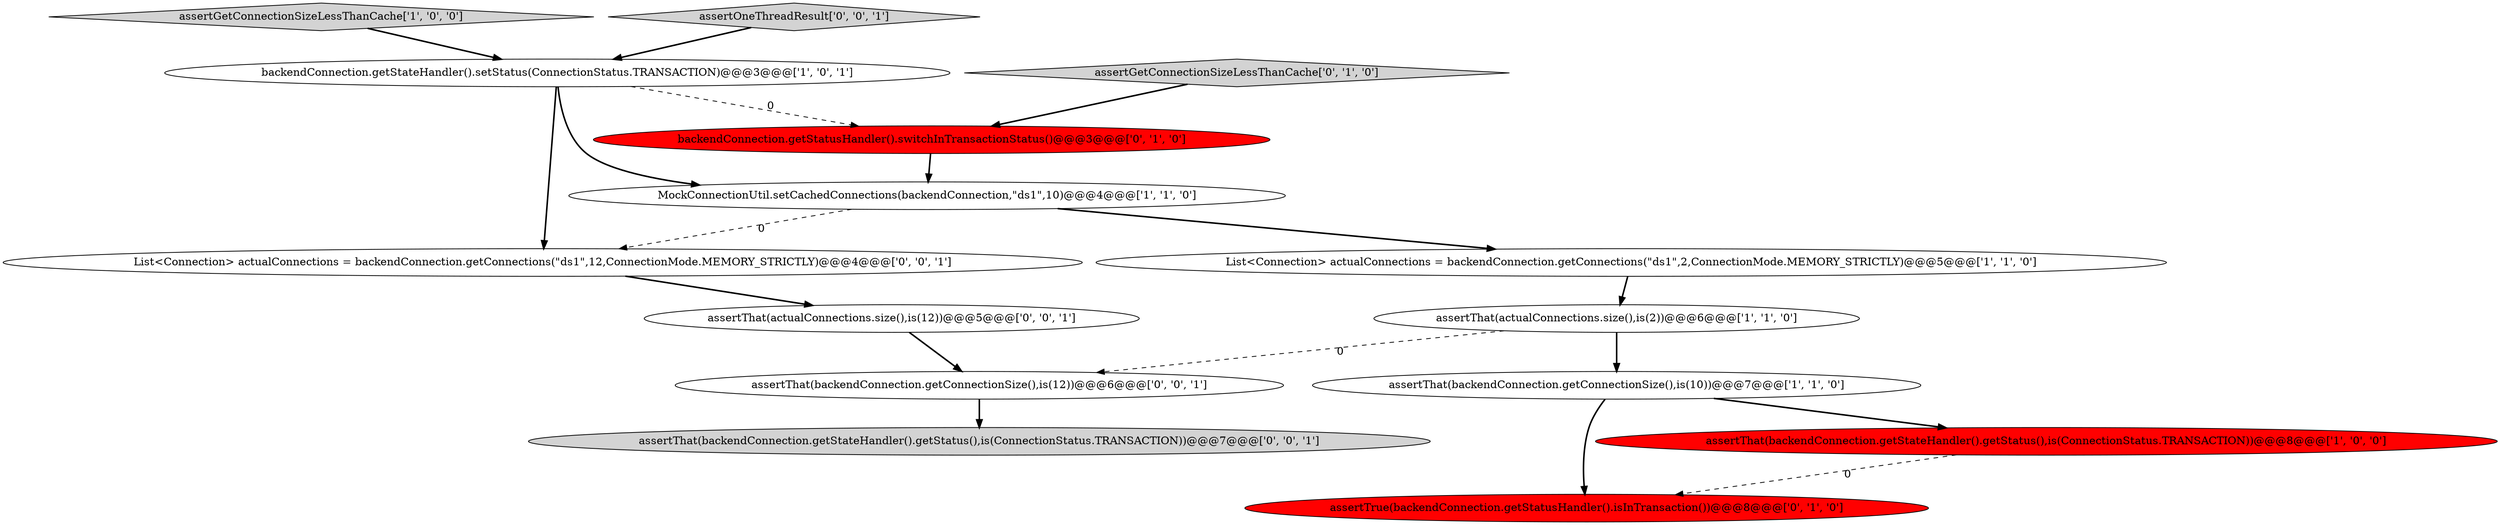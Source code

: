 digraph {
0 [style = filled, label = "List<Connection> actualConnections = backendConnection.getConnections(\"ds1\",2,ConnectionMode.MEMORY_STRICTLY)@@@5@@@['1', '1', '0']", fillcolor = white, shape = ellipse image = "AAA0AAABBB1BBB"];
8 [style = filled, label = "backendConnection.getStatusHandler().switchInTransactionStatus()@@@3@@@['0', '1', '0']", fillcolor = red, shape = ellipse image = "AAA1AAABBB2BBB"];
9 [style = filled, label = "assertGetConnectionSizeLessThanCache['0', '1', '0']", fillcolor = lightgray, shape = diamond image = "AAA0AAABBB2BBB"];
5 [style = filled, label = "assertGetConnectionSizeLessThanCache['1', '0', '0']", fillcolor = lightgray, shape = diamond image = "AAA0AAABBB1BBB"];
14 [style = filled, label = "assertThat(backendConnection.getConnectionSize(),is(12))@@@6@@@['0', '0', '1']", fillcolor = white, shape = ellipse image = "AAA0AAABBB3BBB"];
10 [style = filled, label = "assertThat(actualConnections.size(),is(12))@@@5@@@['0', '0', '1']", fillcolor = white, shape = ellipse image = "AAA0AAABBB3BBB"];
4 [style = filled, label = "assertThat(backendConnection.getConnectionSize(),is(10))@@@7@@@['1', '1', '0']", fillcolor = white, shape = ellipse image = "AAA0AAABBB1BBB"];
13 [style = filled, label = "assertThat(backendConnection.getStateHandler().getStatus(),is(ConnectionStatus.TRANSACTION))@@@7@@@['0', '0', '1']", fillcolor = lightgray, shape = ellipse image = "AAA0AAABBB3BBB"];
11 [style = filled, label = "List<Connection> actualConnections = backendConnection.getConnections(\"ds1\",12,ConnectionMode.MEMORY_STRICTLY)@@@4@@@['0', '0', '1']", fillcolor = white, shape = ellipse image = "AAA0AAABBB3BBB"];
1 [style = filled, label = "assertThat(backendConnection.getStateHandler().getStatus(),is(ConnectionStatus.TRANSACTION))@@@8@@@['1', '0', '0']", fillcolor = red, shape = ellipse image = "AAA1AAABBB1BBB"];
12 [style = filled, label = "assertOneThreadResult['0', '0', '1']", fillcolor = lightgray, shape = diamond image = "AAA0AAABBB3BBB"];
2 [style = filled, label = "MockConnectionUtil.setCachedConnections(backendConnection,\"ds1\",10)@@@4@@@['1', '1', '0']", fillcolor = white, shape = ellipse image = "AAA0AAABBB1BBB"];
7 [style = filled, label = "assertTrue(backendConnection.getStatusHandler().isInTransaction())@@@8@@@['0', '1', '0']", fillcolor = red, shape = ellipse image = "AAA1AAABBB2BBB"];
6 [style = filled, label = "backendConnection.getStateHandler().setStatus(ConnectionStatus.TRANSACTION)@@@3@@@['1', '0', '1']", fillcolor = white, shape = ellipse image = "AAA0AAABBB1BBB"];
3 [style = filled, label = "assertThat(actualConnections.size(),is(2))@@@6@@@['1', '1', '0']", fillcolor = white, shape = ellipse image = "AAA0AAABBB1BBB"];
0->3 [style = bold, label=""];
2->11 [style = dashed, label="0"];
4->1 [style = bold, label=""];
2->0 [style = bold, label=""];
6->8 [style = dashed, label="0"];
14->13 [style = bold, label=""];
5->6 [style = bold, label=""];
1->7 [style = dashed, label="0"];
8->2 [style = bold, label=""];
3->14 [style = dashed, label="0"];
9->8 [style = bold, label=""];
10->14 [style = bold, label=""];
11->10 [style = bold, label=""];
3->4 [style = bold, label=""];
12->6 [style = bold, label=""];
6->11 [style = bold, label=""];
4->7 [style = bold, label=""];
6->2 [style = bold, label=""];
}
